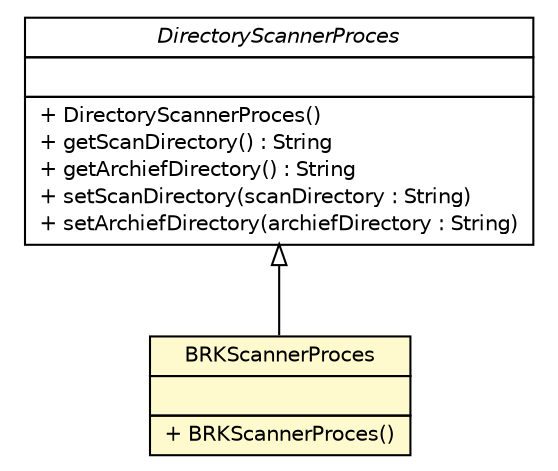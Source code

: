 #!/usr/local/bin/dot
#
# Class diagram 
# Generated by UMLGraph version R5_6-24-gf6e263 (http://www.umlgraph.org/)
#

digraph G {
	edge [fontname="Helvetica",fontsize=10,labelfontname="Helvetica",labelfontsize=10];
	node [fontname="Helvetica",fontsize=10,shape=plaintext];
	nodesep=0.25;
	ranksep=0.5;
	// nl.b3p.brmo.persistence.staging.DirectoryScannerProces
	c289 [label=<<table title="nl.b3p.brmo.persistence.staging.DirectoryScannerProces" border="0" cellborder="1" cellspacing="0" cellpadding="2" port="p" href="./DirectoryScannerProces.html">
		<tr><td><table border="0" cellspacing="0" cellpadding="1">
<tr><td align="center" balign="center"><font face="Helvetica-Oblique"> DirectoryScannerProces </font></td></tr>
		</table></td></tr>
		<tr><td><table border="0" cellspacing="0" cellpadding="1">
<tr><td align="left" balign="left">  </td></tr>
		</table></td></tr>
		<tr><td><table border="0" cellspacing="0" cellpadding="1">
<tr><td align="left" balign="left"> + DirectoryScannerProces() </td></tr>
<tr><td align="left" balign="left"> + getScanDirectory() : String </td></tr>
<tr><td align="left" balign="left"> + getArchiefDirectory() : String </td></tr>
<tr><td align="left" balign="left"> + setScanDirectory(scanDirectory : String) </td></tr>
<tr><td align="left" balign="left"> + setArchiefDirectory(archiefDirectory : String) </td></tr>
		</table></td></tr>
		</table>>, URL="./DirectoryScannerProces.html", fontname="Helvetica", fontcolor="black", fontsize=10.0];
	// nl.b3p.brmo.persistence.staging.BRKScannerProces
	c304 [label=<<table title="nl.b3p.brmo.persistence.staging.BRKScannerProces" border="0" cellborder="1" cellspacing="0" cellpadding="2" port="p" bgcolor="lemonChiffon" href="./BRKScannerProces.html">
		<tr><td><table border="0" cellspacing="0" cellpadding="1">
<tr><td align="center" balign="center"> BRKScannerProces </td></tr>
		</table></td></tr>
		<tr><td><table border="0" cellspacing="0" cellpadding="1">
<tr><td align="left" balign="left">  </td></tr>
		</table></td></tr>
		<tr><td><table border="0" cellspacing="0" cellpadding="1">
<tr><td align="left" balign="left"> + BRKScannerProces() </td></tr>
		</table></td></tr>
		</table>>, URL="./BRKScannerProces.html", fontname="Helvetica", fontcolor="black", fontsize=10.0];
	//nl.b3p.brmo.persistence.staging.BRKScannerProces extends nl.b3p.brmo.persistence.staging.DirectoryScannerProces
	c289:p -> c304:p [dir=back,arrowtail=empty];
}

